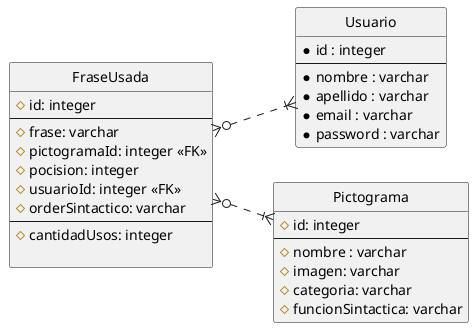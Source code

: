 @startuml "DER"
left to right direction
hide circle

Entity Usuario {
    * id : integer
    --
    * nombre : varchar
    * apellido : varchar
    * email : varchar
    * password : varchar
}

Entity Pictograma {
    #id: integer
    --
    #nombre : varchar
    #imagen: varchar
    #categoria: varchar
    #funcionSintactica: varchar
}

Entity FraseUsada {
	#id: integer
	--
	#frase: varchar
	#pictogramaId: integer <<FK>>
	#pocision: integer
	#usuarioId: integer <<FK>>
	#orderSintactico: varchar
	--
	#cantidadUsos: integer
	
}

FraseUsada }o..|{ Usuario  
FraseUsada }o..|{ Pictograma 
@enduml